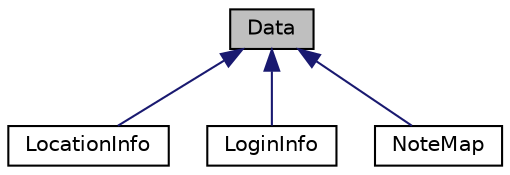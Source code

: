 digraph "Data"
{
 // LATEX_PDF_SIZE
  edge [fontname="Helvetica",fontsize="10",labelfontname="Helvetica",labelfontsize="10"];
  node [fontname="Helvetica",fontsize="10",shape=record];
  Node1 [label="Data",height=0.2,width=0.4,color="black", fillcolor="grey75", style="filled", fontcolor="black",tooltip="Data object interface."];
  Node1 -> Node2 [dir="back",color="midnightblue",fontsize="10",style="solid",fontname="Helvetica"];
  Node2 [label="LocationInfo",height=0.2,width=0.4,color="black", fillcolor="white", style="filled",URL="$classLocationInfo.html",tooltip="Manages user location information."];
  Node1 -> Node3 [dir="back",color="midnightblue",fontsize="10",style="solid",fontname="Helvetica"];
  Node3 [label="LoginInfo",height=0.2,width=0.4,color="black", fillcolor="white", style="filled",URL="$classLoginInfo.html",tooltip="User information handling."];
  Node1 -> Node4 [dir="back",color="midnightblue",fontsize="10",style="solid",fontname="Helvetica"];
  Node4 [label="NoteMap",height=0.2,width=0.4,color="black", fillcolor="white", style="filled",URL="$classNoteMap.html",tooltip="Sticky notes container."];
}
